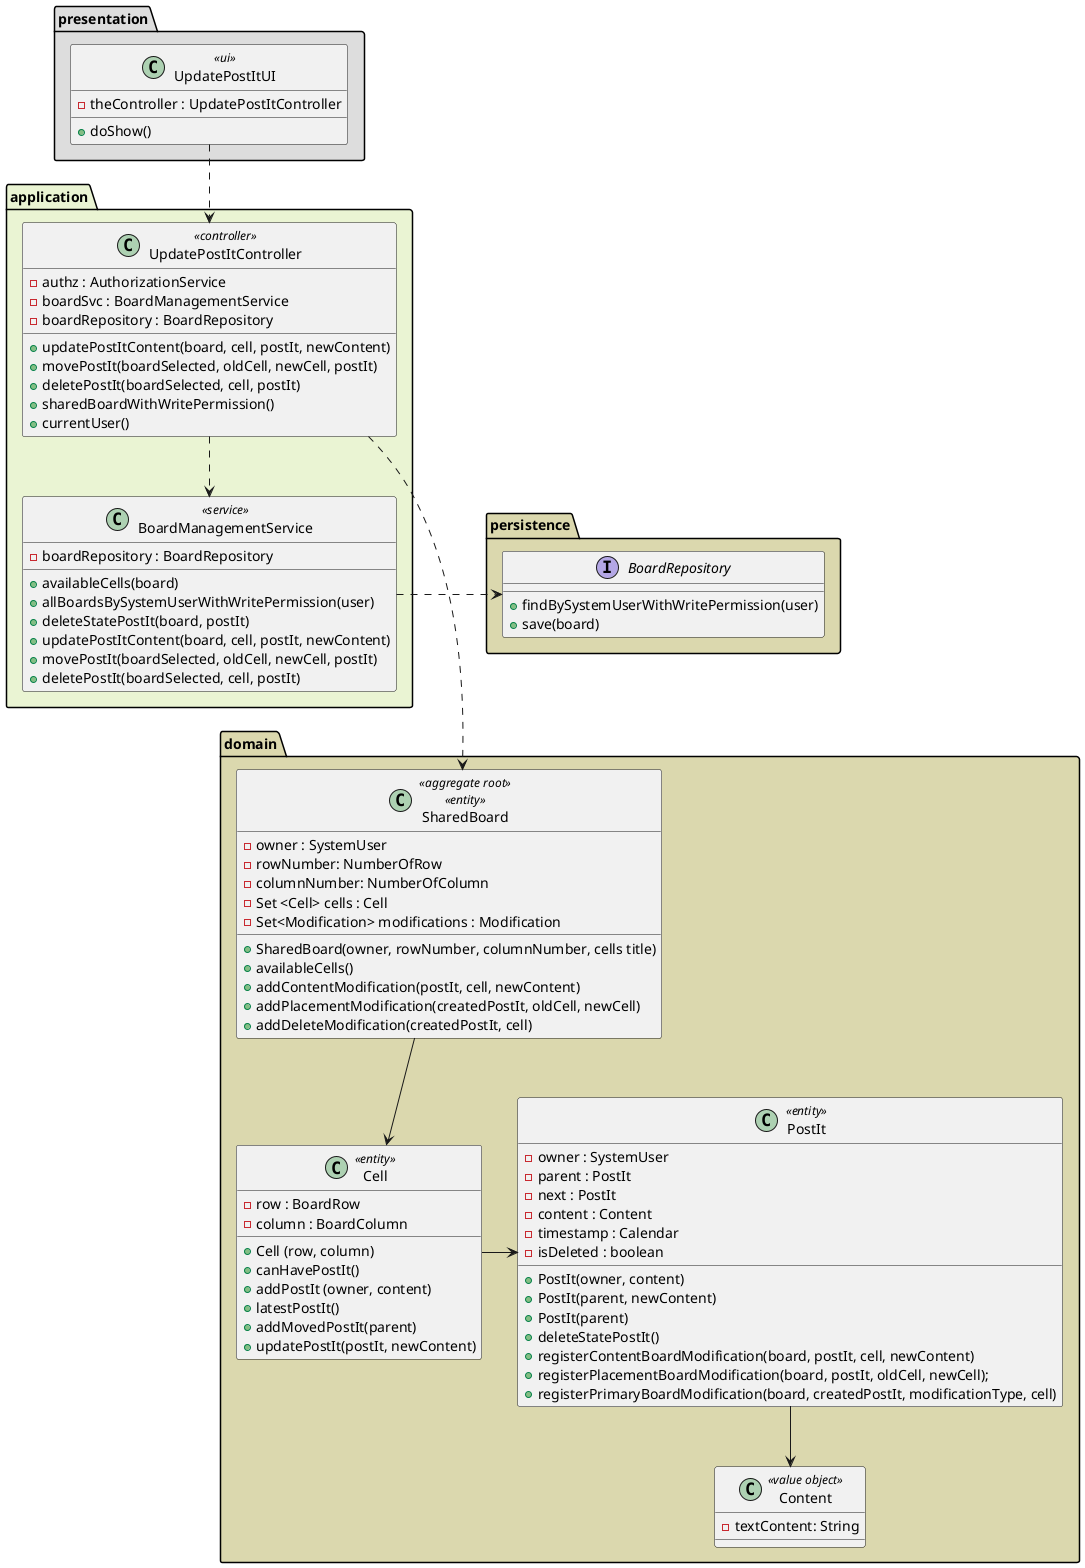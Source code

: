 @startuml
'https://plantuml.com/class-diagram

package "presentation" #DDDDDD{
    class UpdatePostItUI <<ui>>{
    - theController : UpdatePostItController
    + doShow()
    }
}

package "domain" #dbd8ae{
        class PostIt <<entity>>{
        - owner : SystemUser
        - parent : PostIt
        - next : PostIt
        - content : Content
        - timestamp : Calendar
        - isDeleted : boolean
        + PostIt(owner, content)
        + PostIt(parent, newContent)
        + PostIt(parent)
        + deleteStatePostIt()
        + registerContentBoardModification(board, postIt, cell, newContent)
        + registerPlacementBoardModification(board, postIt, oldCell, newCell);
        + registerPrimaryBoardModification(board, createdPostIt, modificationType, cell)
        }
        class Content<<value object>>{
        - textContent: String
         }

        class SharedBoard <<aggregate root>> <<entity>>{
        -owner : SystemUser
        - rowNumber: NumberOfRow
        - columnNumber: NumberOfColumn
        - Set <Cell> cells : Cell
        - Set<Modification> modifications : Modification
        + SharedBoard(owner, rowNumber, columnNumber, cells title)
        + availableCells()
        +addContentModification(postIt, cell, newContent)
        +addPlacementModification(createdPostIt, oldCell, newCell)
        +addDeleteModification(createdPostIt, cell)
        }

      class Cell <<entity>>{
             - row : BoardRow
             - column : BoardColumn
             +  Cell (row, column)
             + canHavePostIt()
             + addPostIt (owner, content)
             + latestPostIt()
             + addMovedPostIt(parent)
             + updatePostIt(postIt, newContent)
       }
}
    package "persistence" #dbd8ae{
       interface BoardRepository{
       + findBySystemUserWithWritePermission(user)
       + save(board)
       }
    }
package "application" #eaf4d3{
    class UpdatePostItController <<controller>>{
        - authz : AuthorizationService
        - boardSvc : BoardManagementService
        - boardRepository : BoardRepository
        + updatePostItContent(board, cell, postIt, newContent)
        + movePostIt(boardSelected, oldCell, newCell, postIt)
        + deletePostIt(boardSelected, cell, postIt)
        + sharedBoardWithWritePermission()
        + currentUser()
    }

    class BoardManagementService <<service>>{
         - boardRepository : BoardRepository
         + availableCells(board)
         + allBoardsBySystemUserWithWritePermission(user)
         + deleteStatePostIt(board, postIt)
         + updatePostItContent(board, cell, postIt, newContent)
         + movePostIt(boardSelected, oldCell, newCell, postIt)
         + deletePostIt(boardSelected, cell, postIt)
    }

}


UpdatePostItUI .-> UpdatePostItController
UpdatePostItController .-> BoardManagementService



BoardManagementService .> BoardRepository

PostIt --> Content
Cell -> PostIt
SharedBoard --> Cell
UpdatePostItController .--> SharedBoard


@enduml
